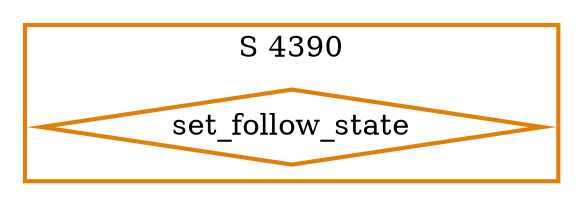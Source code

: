 digraph G {
  ratio=0.500000;
  "UV set_follow_state (4390)" [shape=diamond, label="set_follow_state",
                                color="#E08008", style=bold];
  
  subgraph cluster_4390 { label="S 4390";
    color="#E08008";
    style=bold;
    "UV set_follow_state (4390)"; };
  
  
  }